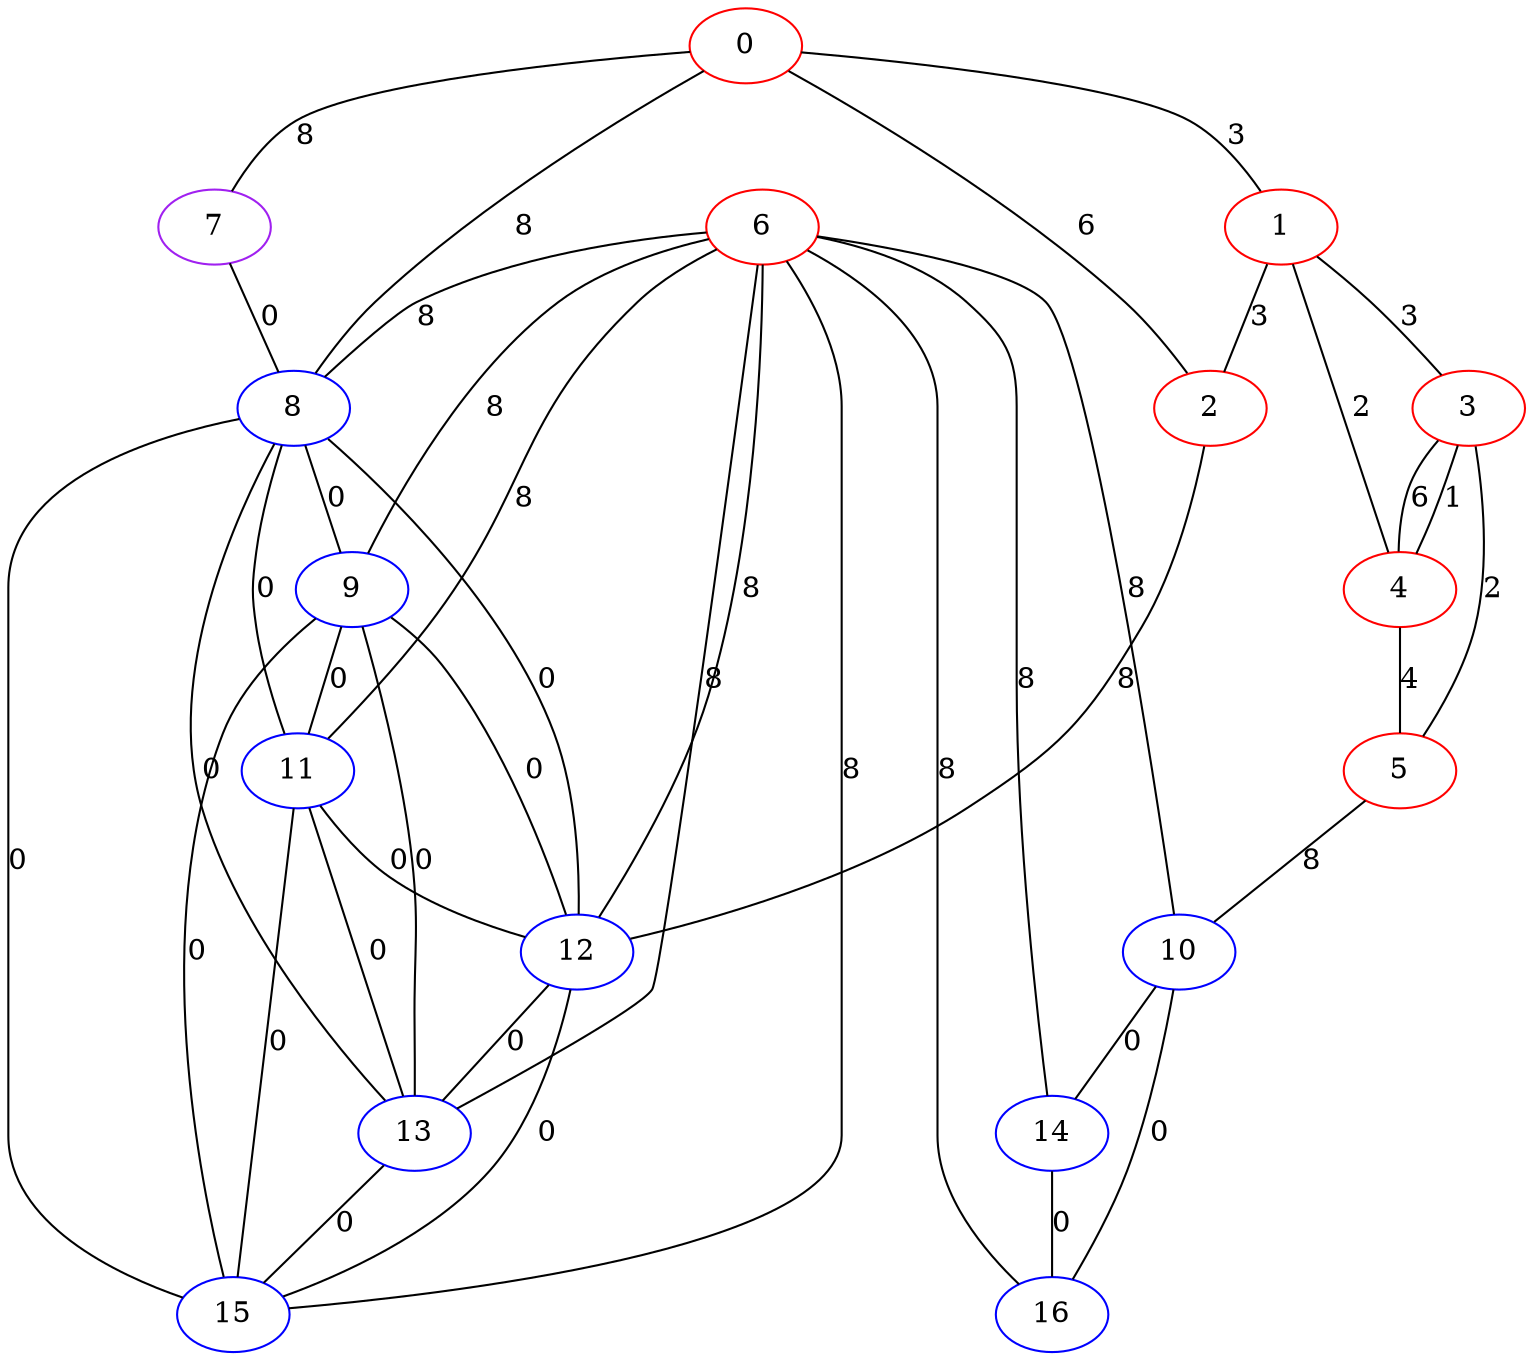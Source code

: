 graph "" {
0 [color=red, weight=1];
1 [color=red, weight=1];
2 [color=red, weight=1];
3 [color=red, weight=1];
4 [color=red, weight=1];
5 [color=red, weight=1];
6 [color=red, weight=1];
7 [color=purple, weight=4];
8 [color=blue, weight=3];
9 [color=blue, weight=3];
10 [color=blue, weight=3];
11 [color=blue, weight=3];
12 [color=blue, weight=3];
13 [color=blue, weight=3];
14 [color=blue, weight=3];
15 [color=blue, weight=3];
16 [color=blue, weight=3];
0 -- 8  [key=0, label=8];
0 -- 1  [key=0, label=3];
0 -- 2  [key=0, label=6];
0 -- 7  [key=0, label=8];
1 -- 2  [key=0, label=3];
1 -- 3  [key=0, label=3];
1 -- 4  [key=0, label=2];
2 -- 12  [key=0, label=8];
3 -- 4  [key=0, label=1];
3 -- 4  [key=1, label=6];
3 -- 5  [key=0, label=2];
4 -- 5  [key=0, label=4];
5 -- 10  [key=0, label=8];
6 -- 8  [key=0, label=8];
6 -- 9  [key=0, label=8];
6 -- 10  [key=0, label=8];
6 -- 11  [key=0, label=8];
6 -- 12  [key=0, label=8];
6 -- 13  [key=0, label=8];
6 -- 14  [key=0, label=8];
6 -- 15  [key=0, label=8];
6 -- 16  [key=0, label=8];
7 -- 8  [key=0, label=0];
8 -- 9  [key=0, label=0];
8 -- 11  [key=0, label=0];
8 -- 12  [key=0, label=0];
8 -- 13  [key=0, label=0];
8 -- 15  [key=0, label=0];
9 -- 11  [key=0, label=0];
9 -- 12  [key=0, label=0];
9 -- 13  [key=0, label=0];
9 -- 15  [key=0, label=0];
10 -- 16  [key=0, label=0];
10 -- 14  [key=0, label=0];
11 -- 12  [key=0, label=0];
11 -- 13  [key=0, label=0];
11 -- 15  [key=0, label=0];
12 -- 13  [key=0, label=0];
12 -- 15  [key=0, label=0];
13 -- 15  [key=0, label=0];
14 -- 16  [key=0, label=0];
}
